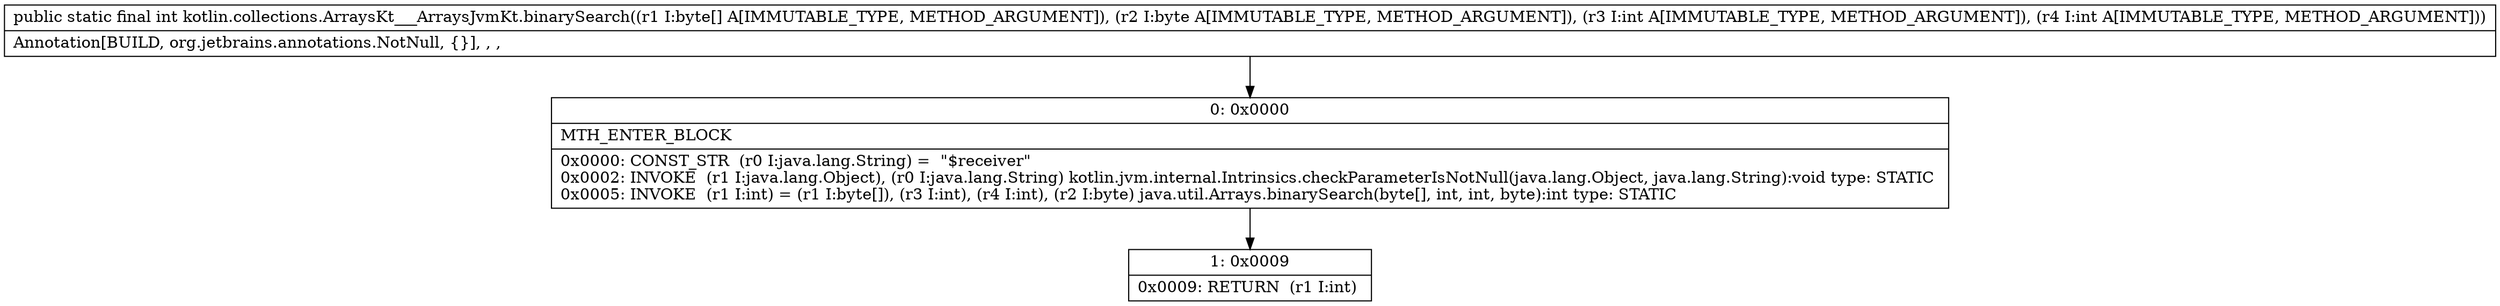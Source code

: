 digraph "CFG forkotlin.collections.ArraysKt___ArraysJvmKt.binarySearch([BBII)I" {
Node_0 [shape=record,label="{0\:\ 0x0000|MTH_ENTER_BLOCK\l|0x0000: CONST_STR  (r0 I:java.lang.String) =  \"$receiver\" \l0x0002: INVOKE  (r1 I:java.lang.Object), (r0 I:java.lang.String) kotlin.jvm.internal.Intrinsics.checkParameterIsNotNull(java.lang.Object, java.lang.String):void type: STATIC \l0x0005: INVOKE  (r1 I:int) = (r1 I:byte[]), (r3 I:int), (r4 I:int), (r2 I:byte) java.util.Arrays.binarySearch(byte[], int, int, byte):int type: STATIC \l}"];
Node_1 [shape=record,label="{1\:\ 0x0009|0x0009: RETURN  (r1 I:int) \l}"];
MethodNode[shape=record,label="{public static final int kotlin.collections.ArraysKt___ArraysJvmKt.binarySearch((r1 I:byte[] A[IMMUTABLE_TYPE, METHOD_ARGUMENT]), (r2 I:byte A[IMMUTABLE_TYPE, METHOD_ARGUMENT]), (r3 I:int A[IMMUTABLE_TYPE, METHOD_ARGUMENT]), (r4 I:int A[IMMUTABLE_TYPE, METHOD_ARGUMENT]))  | Annotation[BUILD, org.jetbrains.annotations.NotNull, \{\}], , , \l}"];
MethodNode -> Node_0;
Node_0 -> Node_1;
}

